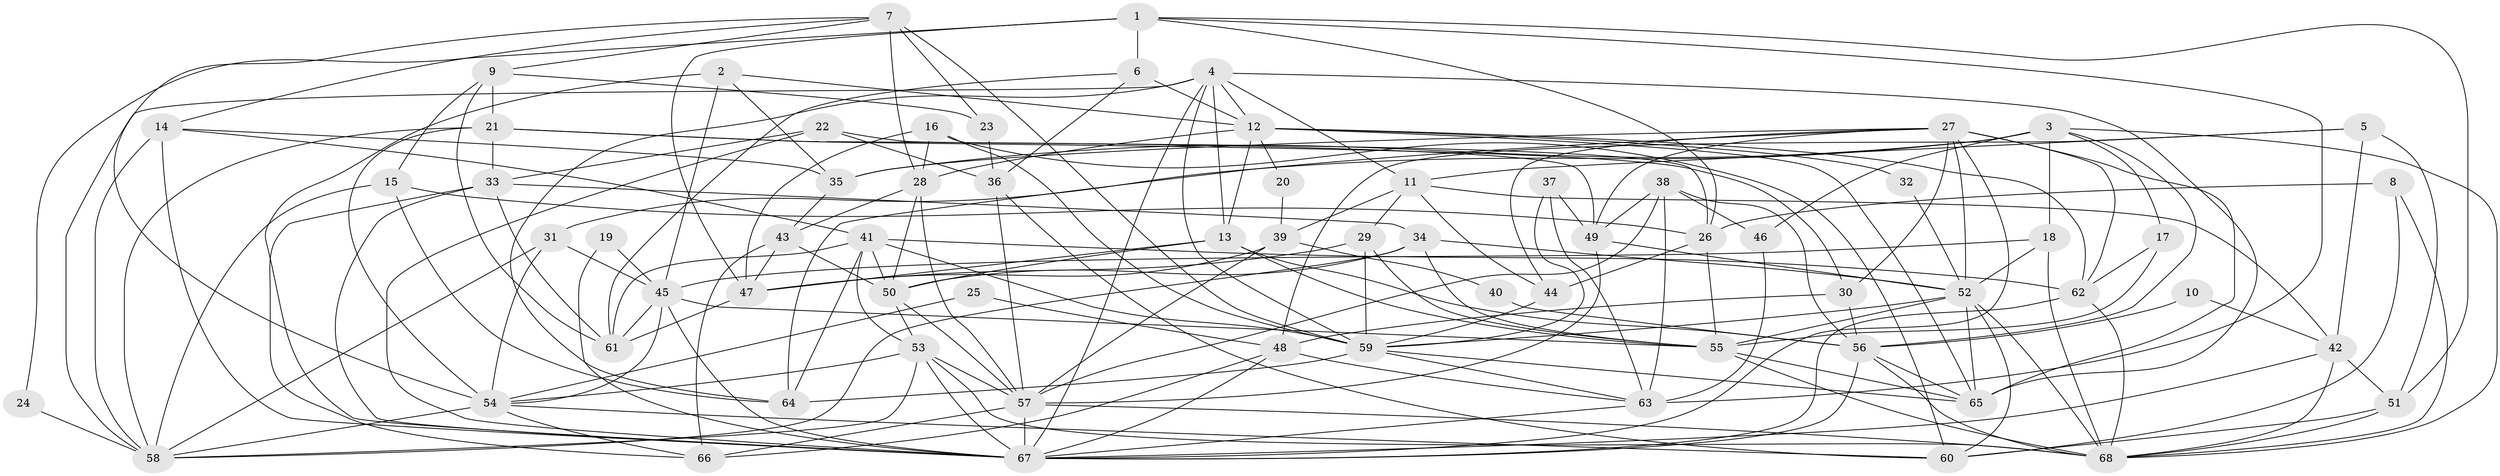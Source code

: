 // original degree distribution, {5: 0.21323529411764705, 4: 0.2647058823529412, 3: 0.2867647058823529, 6: 0.08823529411764706, 9: 0.007352941176470588, 2: 0.11764705882352941, 7: 0.007352941176470588, 8: 0.007352941176470588, 10: 0.007352941176470588}
// Generated by graph-tools (version 1.1) at 2025/50/03/09/25 03:50:14]
// undirected, 68 vertices, 194 edges
graph export_dot {
graph [start="1"]
  node [color=gray90,style=filled];
  1;
  2;
  3;
  4;
  5;
  6;
  7;
  8;
  9;
  10;
  11;
  12;
  13;
  14;
  15;
  16;
  17;
  18;
  19;
  20;
  21;
  22;
  23;
  24;
  25;
  26;
  27;
  28;
  29;
  30;
  31;
  32;
  33;
  34;
  35;
  36;
  37;
  38;
  39;
  40;
  41;
  42;
  43;
  44;
  45;
  46;
  47;
  48;
  49;
  50;
  51;
  52;
  53;
  54;
  55;
  56;
  57;
  58;
  59;
  60;
  61;
  62;
  63;
  64;
  65;
  66;
  67;
  68;
  1 -- 6 [weight=1.0];
  1 -- 24 [weight=1.0];
  1 -- 26 [weight=1.0];
  1 -- 47 [weight=2.0];
  1 -- 51 [weight=1.0];
  1 -- 63 [weight=1.0];
  2 -- 12 [weight=1.0];
  2 -- 35 [weight=1.0];
  2 -- 45 [weight=1.0];
  2 -- 67 [weight=1.0];
  3 -- 17 [weight=1.0];
  3 -- 18 [weight=1.0];
  3 -- 31 [weight=1.0];
  3 -- 35 [weight=1.0];
  3 -- 46 [weight=1.0];
  3 -- 56 [weight=1.0];
  3 -- 68 [weight=1.0];
  4 -- 11 [weight=1.0];
  4 -- 12 [weight=1.0];
  4 -- 13 [weight=1.0];
  4 -- 58 [weight=1.0];
  4 -- 59 [weight=1.0];
  4 -- 64 [weight=1.0];
  4 -- 65 [weight=2.0];
  4 -- 67 [weight=1.0];
  5 -- 11 [weight=1.0];
  5 -- 42 [weight=1.0];
  5 -- 48 [weight=1.0];
  5 -- 51 [weight=1.0];
  6 -- 12 [weight=1.0];
  6 -- 36 [weight=1.0];
  6 -- 61 [weight=1.0];
  7 -- 9 [weight=1.0];
  7 -- 14 [weight=1.0];
  7 -- 23 [weight=1.0];
  7 -- 28 [weight=1.0];
  7 -- 54 [weight=1.0];
  7 -- 59 [weight=2.0];
  8 -- 26 [weight=1.0];
  8 -- 60 [weight=1.0];
  8 -- 68 [weight=1.0];
  9 -- 15 [weight=1.0];
  9 -- 21 [weight=1.0];
  9 -- 23 [weight=1.0];
  9 -- 61 [weight=1.0];
  10 -- 42 [weight=1.0];
  10 -- 56 [weight=1.0];
  11 -- 29 [weight=1.0];
  11 -- 39 [weight=1.0];
  11 -- 42 [weight=1.0];
  11 -- 44 [weight=1.0];
  12 -- 13 [weight=1.0];
  12 -- 20 [weight=1.0];
  12 -- 28 [weight=1.0];
  12 -- 32 [weight=1.0];
  12 -- 62 [weight=1.0];
  12 -- 65 [weight=1.0];
  13 -- 47 [weight=1.0];
  13 -- 50 [weight=1.0];
  13 -- 55 [weight=1.0];
  13 -- 56 [weight=1.0];
  14 -- 35 [weight=1.0];
  14 -- 41 [weight=1.0];
  14 -- 58 [weight=1.0];
  14 -- 67 [weight=1.0];
  15 -- 26 [weight=1.0];
  15 -- 58 [weight=1.0];
  15 -- 64 [weight=1.0];
  16 -- 28 [weight=1.0];
  16 -- 47 [weight=1.0];
  16 -- 59 [weight=1.0];
  16 -- 60 [weight=1.0];
  17 -- 55 [weight=1.0];
  17 -- 62 [weight=1.0];
  18 -- 45 [weight=1.0];
  18 -- 52 [weight=1.0];
  18 -- 68 [weight=1.0];
  19 -- 45 [weight=1.0];
  19 -- 67 [weight=1.0];
  20 -- 39 [weight=1.0];
  21 -- 30 [weight=1.0];
  21 -- 33 [weight=1.0];
  21 -- 49 [weight=1.0];
  21 -- 54 [weight=1.0];
  21 -- 58 [weight=1.0];
  22 -- 26 [weight=1.0];
  22 -- 33 [weight=1.0];
  22 -- 36 [weight=1.0];
  22 -- 67 [weight=1.0];
  23 -- 36 [weight=1.0];
  24 -- 58 [weight=2.0];
  25 -- 48 [weight=1.0];
  25 -- 54 [weight=1.0];
  26 -- 44 [weight=1.0];
  26 -- 55 [weight=1.0];
  27 -- 30 [weight=1.0];
  27 -- 35 [weight=1.0];
  27 -- 44 [weight=1.0];
  27 -- 49 [weight=1.0];
  27 -- 52 [weight=1.0];
  27 -- 62 [weight=1.0];
  27 -- 64 [weight=1.0];
  27 -- 65 [weight=1.0];
  27 -- 67 [weight=1.0];
  28 -- 43 [weight=1.0];
  28 -- 50 [weight=1.0];
  28 -- 57 [weight=1.0];
  29 -- 47 [weight=1.0];
  29 -- 55 [weight=1.0];
  29 -- 59 [weight=1.0];
  30 -- 48 [weight=1.0];
  30 -- 56 [weight=1.0];
  31 -- 45 [weight=1.0];
  31 -- 54 [weight=1.0];
  31 -- 58 [weight=1.0];
  32 -- 52 [weight=1.0];
  33 -- 34 [weight=1.0];
  33 -- 61 [weight=1.0];
  33 -- 66 [weight=1.0];
  33 -- 67 [weight=1.0];
  34 -- 50 [weight=1.0];
  34 -- 52 [weight=1.0];
  34 -- 55 [weight=1.0];
  34 -- 58 [weight=1.0];
  35 -- 43 [weight=1.0];
  36 -- 57 [weight=1.0];
  36 -- 60 [weight=1.0];
  37 -- 49 [weight=1.0];
  37 -- 59 [weight=1.0];
  37 -- 63 [weight=1.0];
  38 -- 46 [weight=1.0];
  38 -- 49 [weight=1.0];
  38 -- 56 [weight=1.0];
  38 -- 57 [weight=1.0];
  38 -- 63 [weight=1.0];
  39 -- 40 [weight=1.0];
  39 -- 47 [weight=1.0];
  39 -- 57 [weight=1.0];
  40 -- 56 [weight=1.0];
  41 -- 50 [weight=1.0];
  41 -- 53 [weight=1.0];
  41 -- 59 [weight=1.0];
  41 -- 61 [weight=1.0];
  41 -- 62 [weight=1.0];
  41 -- 64 [weight=1.0];
  42 -- 51 [weight=1.0];
  42 -- 67 [weight=1.0];
  42 -- 68 [weight=1.0];
  43 -- 47 [weight=1.0];
  43 -- 50 [weight=1.0];
  43 -- 66 [weight=1.0];
  44 -- 59 [weight=2.0];
  45 -- 54 [weight=1.0];
  45 -- 55 [weight=1.0];
  45 -- 61 [weight=1.0];
  45 -- 67 [weight=1.0];
  46 -- 63 [weight=1.0];
  47 -- 61 [weight=1.0];
  48 -- 63 [weight=1.0];
  48 -- 66 [weight=1.0];
  48 -- 67 [weight=1.0];
  49 -- 52 [weight=1.0];
  49 -- 57 [weight=1.0];
  50 -- 53 [weight=1.0];
  50 -- 57 [weight=1.0];
  51 -- 60 [weight=1.0];
  51 -- 68 [weight=1.0];
  52 -- 55 [weight=1.0];
  52 -- 59 [weight=1.0];
  52 -- 60 [weight=1.0];
  52 -- 65 [weight=1.0];
  52 -- 68 [weight=1.0];
  53 -- 54 [weight=1.0];
  53 -- 57 [weight=1.0];
  53 -- 58 [weight=1.0];
  53 -- 67 [weight=1.0];
  53 -- 68 [weight=1.0];
  54 -- 58 [weight=1.0];
  54 -- 60 [weight=1.0];
  54 -- 66 [weight=1.0];
  55 -- 65 [weight=1.0];
  55 -- 68 [weight=1.0];
  56 -- 65 [weight=2.0];
  56 -- 67 [weight=1.0];
  56 -- 68 [weight=1.0];
  57 -- 66 [weight=1.0];
  57 -- 67 [weight=2.0];
  57 -- 68 [weight=1.0];
  59 -- 63 [weight=1.0];
  59 -- 64 [weight=1.0];
  59 -- 65 [weight=1.0];
  62 -- 67 [weight=2.0];
  62 -- 68 [weight=1.0];
  63 -- 67 [weight=1.0];
}
